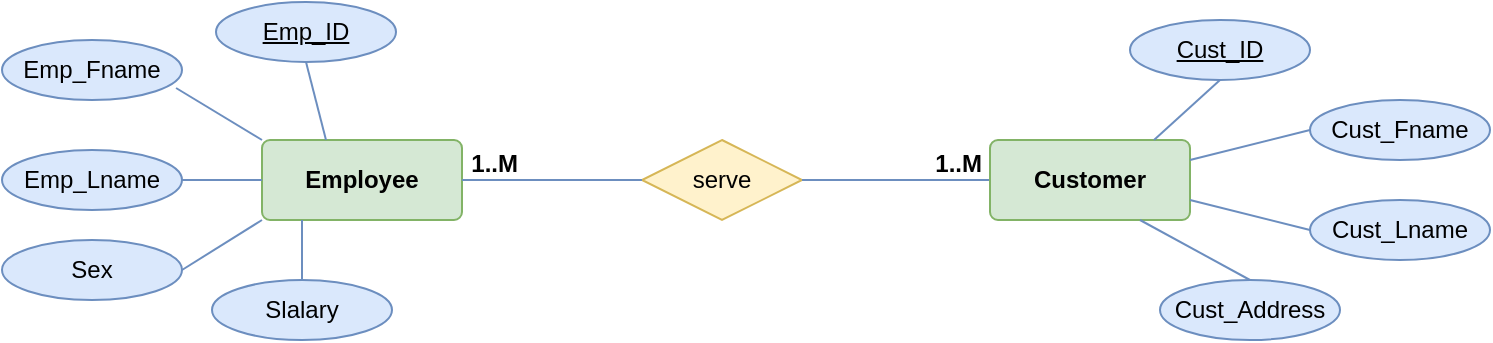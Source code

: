 <mxfile version="20.0.3" type="github">
  <diagram name="Page-1" id="e7e014a7-5840-1c2e-5031-d8a46d1fe8dd">
    <mxGraphModel dx="868" dy="450" grid="0" gridSize="10" guides="1" tooltips="1" connect="1" arrows="1" fold="1" page="1" pageScale="1" pageWidth="1169" pageHeight="826" background="none" math="0" shadow="0">
      <root>
        <mxCell id="0" />
        <mxCell id="1" parent="0" />
        <mxCell id="6G9fWAWwdj7xiABz0F1w-1" value="&lt;b&gt;Employee&lt;/b&gt;" style="rounded=1;arcSize=10;whiteSpace=wrap;html=1;align=center;fillColor=#d5e8d4;strokeColor=#82b366;" vertex="1" parent="1">
          <mxGeometry x="210" y="200" width="100" height="40" as="geometry" />
        </mxCell>
        <mxCell id="6G9fWAWwdj7xiABz0F1w-2" value="Slalary" style="ellipse;whiteSpace=wrap;html=1;rounded=1;arcSize=10;fillColor=#dae8fc;strokeColor=#6c8ebf;" vertex="1" parent="1">
          <mxGeometry x="185" y="270" width="90" height="30" as="geometry" />
        </mxCell>
        <mxCell id="6G9fWAWwdj7xiABz0F1w-4" value="serve" style="shape=rhombus;perimeter=rhombusPerimeter;whiteSpace=wrap;html=1;align=center;fillColor=#fff2cc;strokeColor=#d6b656;" vertex="1" parent="1">
          <mxGeometry x="400" y="200" width="80" height="40" as="geometry" />
        </mxCell>
        <mxCell id="6G9fWAWwdj7xiABz0F1w-6" value="" style="endArrow=none;html=1;rounded=0;exitX=1;exitY=0.5;exitDx=0;exitDy=0;entryX=0;entryY=0.5;entryDx=0;entryDy=0;fillColor=#dae8fc;strokeColor=#6c8ebf;" edge="1" parent="1" source="6G9fWAWwdj7xiABz0F1w-4" target="6G9fWAWwdj7xiABz0F1w-8">
          <mxGeometry relative="1" as="geometry">
            <mxPoint x="360" y="350" as="sourcePoint" />
            <mxPoint x="520" y="350" as="targetPoint" />
          </mxGeometry>
        </mxCell>
        <mxCell id="6G9fWAWwdj7xiABz0F1w-7" value="&lt;b&gt;1..M&lt;/b&gt;" style="resizable=0;html=1;align=right;verticalAlign=bottom;" connectable="0" vertex="1" parent="6G9fWAWwdj7xiABz0F1w-6">
          <mxGeometry x="1" relative="1" as="geometry">
            <mxPoint x="-4" as="offset" />
          </mxGeometry>
        </mxCell>
        <mxCell id="6G9fWAWwdj7xiABz0F1w-8" value="&lt;b&gt;Customer&lt;/b&gt;" style="rounded=1;arcSize=10;whiteSpace=wrap;html=1;align=center;fillColor=#d5e8d4;strokeColor=#82b366;" vertex="1" parent="1">
          <mxGeometry x="574" y="200" width="100" height="40" as="geometry" />
        </mxCell>
        <mxCell id="6G9fWAWwdj7xiABz0F1w-9" value="" style="endArrow=none;html=1;rounded=0;exitX=1;exitY=0.5;exitDx=0;exitDy=0;entryX=0;entryY=0.5;entryDx=0;entryDy=0;fillColor=#dae8fc;strokeColor=#6c8ebf;" edge="1" parent="1" source="6G9fWAWwdj7xiABz0F1w-1" target="6G9fWAWwdj7xiABz0F1w-4">
          <mxGeometry relative="1" as="geometry">
            <mxPoint x="490" y="230" as="sourcePoint" />
            <mxPoint x="630" y="230" as="targetPoint" />
          </mxGeometry>
        </mxCell>
        <mxCell id="6G9fWAWwdj7xiABz0F1w-10" value="&lt;b&gt;1..M&lt;/b&gt;" style="resizable=0;html=1;align=right;verticalAlign=bottom;" connectable="0" vertex="1" parent="6G9fWAWwdj7xiABz0F1w-9">
          <mxGeometry x="1" relative="1" as="geometry">
            <mxPoint x="-62" as="offset" />
          </mxGeometry>
        </mxCell>
        <mxCell id="6G9fWAWwdj7xiABz0F1w-11" value="Sex" style="ellipse;whiteSpace=wrap;html=1;rounded=1;arcSize=10;fillColor=#dae8fc;strokeColor=#6c8ebf;" vertex="1" parent="1">
          <mxGeometry x="80" y="250" width="90" height="30" as="geometry" />
        </mxCell>
        <mxCell id="6G9fWAWwdj7xiABz0F1w-12" value="Emp_Lname" style="ellipse;whiteSpace=wrap;html=1;rounded=1;arcSize=10;fillColor=#dae8fc;strokeColor=#6c8ebf;" vertex="1" parent="1">
          <mxGeometry x="80" y="205" width="90" height="30" as="geometry" />
        </mxCell>
        <mxCell id="6G9fWAWwdj7xiABz0F1w-13" value="Emp_Fname" style="ellipse;whiteSpace=wrap;html=1;rounded=1;arcSize=10;fillColor=#dae8fc;strokeColor=#6c8ebf;" vertex="1" parent="1">
          <mxGeometry x="80" y="150" width="90" height="30" as="geometry" />
        </mxCell>
        <mxCell id="6G9fWAWwdj7xiABz0F1w-14" value="&lt;u&gt;Emp_ID&lt;/u&gt;" style="ellipse;whiteSpace=wrap;html=1;rounded=1;arcSize=10;fillColor=#dae8fc;strokeColor=#6c8ebf;" vertex="1" parent="1">
          <mxGeometry x="187" y="131" width="90" height="30" as="geometry" />
        </mxCell>
        <mxCell id="6G9fWAWwdj7xiABz0F1w-15" value="" style="endArrow=none;html=1;rounded=0;exitX=0.5;exitY=0;exitDx=0;exitDy=0;fillColor=#dae8fc;strokeColor=#6c8ebf;" edge="1" parent="1" source="6G9fWAWwdj7xiABz0F1w-2">
          <mxGeometry relative="1" as="geometry">
            <mxPoint x="400" y="350" as="sourcePoint" />
            <mxPoint x="230" y="240" as="targetPoint" />
          </mxGeometry>
        </mxCell>
        <mxCell id="6G9fWAWwdj7xiABz0F1w-16" value="" style="endArrow=none;html=1;rounded=0;exitX=1;exitY=0.5;exitDx=0;exitDy=0;entryX=0;entryY=1;entryDx=0;entryDy=0;fillColor=#dae8fc;strokeColor=#6c8ebf;" edge="1" parent="1" source="6G9fWAWwdj7xiABz0F1w-11" target="6G9fWAWwdj7xiABz0F1w-1">
          <mxGeometry relative="1" as="geometry">
            <mxPoint x="240" y="280" as="sourcePoint" />
            <mxPoint x="260" y="250" as="targetPoint" />
          </mxGeometry>
        </mxCell>
        <mxCell id="6G9fWAWwdj7xiABz0F1w-17" value="" style="endArrow=none;html=1;rounded=0;exitX=0.5;exitY=1;exitDx=0;exitDy=0;entryX=0.32;entryY=0;entryDx=0;entryDy=0;entryPerimeter=0;fillColor=#dae8fc;strokeColor=#6c8ebf;" edge="1" parent="1" source="6G9fWAWwdj7xiABz0F1w-14" target="6G9fWAWwdj7xiABz0F1w-1">
          <mxGeometry relative="1" as="geometry">
            <mxPoint x="180" y="275" as="sourcePoint" />
            <mxPoint x="210" y="250" as="targetPoint" />
          </mxGeometry>
        </mxCell>
        <mxCell id="6G9fWAWwdj7xiABz0F1w-18" value="" style="endArrow=none;html=1;rounded=0;exitX=0.967;exitY=0.8;exitDx=0;exitDy=0;entryX=0;entryY=0;entryDx=0;entryDy=0;exitPerimeter=0;fillColor=#dae8fc;strokeColor=#6c8ebf;" edge="1" parent="1" source="6G9fWAWwdj7xiABz0F1w-13" target="6G9fWAWwdj7xiABz0F1w-1">
          <mxGeometry relative="1" as="geometry">
            <mxPoint x="240" y="170" as="sourcePoint" />
            <mxPoint x="242" y="210" as="targetPoint" />
          </mxGeometry>
        </mxCell>
        <mxCell id="6G9fWAWwdj7xiABz0F1w-19" value="" style="endArrow=none;html=1;rounded=0;exitX=1;exitY=0.5;exitDx=0;exitDy=0;entryX=0;entryY=0.5;entryDx=0;entryDy=0;fillColor=#dae8fc;strokeColor=#6c8ebf;" edge="1" parent="1" source="6G9fWAWwdj7xiABz0F1w-12" target="6G9fWAWwdj7xiABz0F1w-1">
          <mxGeometry relative="1" as="geometry">
            <mxPoint x="177.03" y="184" as="sourcePoint" />
            <mxPoint x="210" y="210" as="targetPoint" />
          </mxGeometry>
        </mxCell>
        <mxCell id="6G9fWAWwdj7xiABz0F1w-20" value="Cust_Address" style="ellipse;whiteSpace=wrap;html=1;rounded=1;arcSize=10;fillColor=#dae8fc;strokeColor=#6c8ebf;" vertex="1" parent="1">
          <mxGeometry x="659" y="270" width="90" height="30" as="geometry" />
        </mxCell>
        <mxCell id="6G9fWAWwdj7xiABz0F1w-22" value="Cust_Lname" style="ellipse;whiteSpace=wrap;html=1;rounded=1;arcSize=10;fillColor=#dae8fc;strokeColor=#6c8ebf;" vertex="1" parent="1">
          <mxGeometry x="734" y="230" width="90" height="30" as="geometry" />
        </mxCell>
        <mxCell id="6G9fWAWwdj7xiABz0F1w-23" value="&lt;u&gt;Cust_ID&lt;/u&gt;" style="ellipse;whiteSpace=wrap;html=1;rounded=1;arcSize=10;fillColor=#dae8fc;strokeColor=#6c8ebf;" vertex="1" parent="1">
          <mxGeometry x="644" y="140" width="90" height="30" as="geometry" />
        </mxCell>
        <mxCell id="6G9fWAWwdj7xiABz0F1w-24" value="Cust_Fname" style="ellipse;whiteSpace=wrap;html=1;rounded=1;arcSize=10;fillColor=#dae8fc;strokeColor=#6c8ebf;" vertex="1" parent="1">
          <mxGeometry x="734" y="180" width="90" height="30" as="geometry" />
        </mxCell>
        <mxCell id="6G9fWAWwdj7xiABz0F1w-25" value="" style="endArrow=none;html=1;rounded=0;exitX=0.5;exitY=0;exitDx=0;exitDy=0;entryX=0.75;entryY=1;entryDx=0;entryDy=0;fillColor=#dae8fc;strokeColor=#6c8ebf;" edge="1" parent="1" source="6G9fWAWwdj7xiABz0F1w-20" target="6G9fWAWwdj7xiABz0F1w-8">
          <mxGeometry relative="1" as="geometry">
            <mxPoint x="874" y="360" as="sourcePoint" />
            <mxPoint x="704" y="250" as="targetPoint" />
          </mxGeometry>
        </mxCell>
        <mxCell id="6G9fWAWwdj7xiABz0F1w-27" value="" style="endArrow=none;html=1;rounded=0;exitX=0;exitY=0.5;exitDx=0;exitDy=0;entryX=1;entryY=0.25;entryDx=0;entryDy=0;fillColor=#dae8fc;strokeColor=#6c8ebf;" edge="1" parent="1" source="6G9fWAWwdj7xiABz0F1w-24" target="6G9fWAWwdj7xiABz0F1w-8">
          <mxGeometry relative="1" as="geometry">
            <mxPoint x="654" y="285" as="sourcePoint" />
            <mxPoint x="706" y="210" as="targetPoint" />
          </mxGeometry>
        </mxCell>
        <mxCell id="6G9fWAWwdj7xiABz0F1w-28" value="" style="endArrow=none;html=1;rounded=0;exitX=0.5;exitY=1;exitDx=0;exitDy=0;entryX=0.82;entryY=0;entryDx=0;entryDy=0;entryPerimeter=0;fillColor=#dae8fc;strokeColor=#6c8ebf;" edge="1" parent="1" source="6G9fWAWwdj7xiABz0F1w-23" target="6G9fWAWwdj7xiABz0F1w-8">
          <mxGeometry relative="1" as="geometry">
            <mxPoint x="714" y="180" as="sourcePoint" />
            <mxPoint x="674" y="210" as="targetPoint" />
          </mxGeometry>
        </mxCell>
        <mxCell id="6G9fWAWwdj7xiABz0F1w-29" value="" style="endArrow=none;html=1;rounded=0;exitX=0;exitY=0.5;exitDx=0;exitDy=0;entryX=1;entryY=0.75;entryDx=0;entryDy=0;fillColor=#dae8fc;strokeColor=#6c8ebf;" edge="1" parent="1" source="6G9fWAWwdj7xiABz0F1w-22" target="6G9fWAWwdj7xiABz0F1w-8">
          <mxGeometry relative="1" as="geometry">
            <mxPoint x="651.03" y="194" as="sourcePoint" />
            <mxPoint x="674" y="230" as="targetPoint" />
          </mxGeometry>
        </mxCell>
      </root>
    </mxGraphModel>
  </diagram>
</mxfile>
